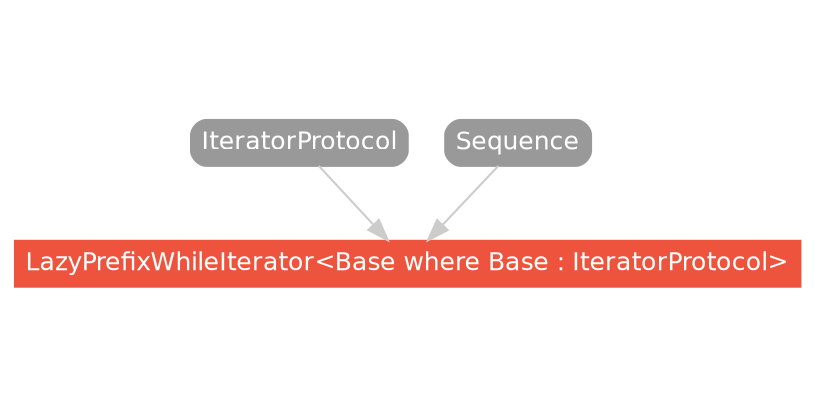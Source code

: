 strict digraph "LazyPrefixWhileIterator<Base where Base : IteratorProtocol> - Type Hierarchy - SwiftDoc.org" {
    pad="0.1,0.8"
    node [shape=box, style="filled,rounded", color="#999999", fillcolor="#999999", fontcolor=white, fontname=Helvetica, fontnames="Helvetica,sansserif", fontsize=12, margin="0.07,0.05", height="0.3"]
    edge [color="#cccccc"]
    "IteratorProtocol" [URL="/protocol/IteratorProtocol/hierarchy/"]
    "LazyPrefixWhileIterator<Base where Base : IteratorProtocol>" [URL="/type/LazyPrefixWhileIterator/", style="filled", fillcolor="#ee543d", color="#ee543d"]
    "Sequence" [URL="/protocol/Sequence/hierarchy/"]    "IteratorProtocol" -> "LazyPrefixWhileIterator<Base where Base : IteratorProtocol>"
    "Sequence" -> "LazyPrefixWhileIterator<Base where Base : IteratorProtocol>"
    subgraph Types {
        rank = max; "LazyPrefixWhileIterator<Base where Base : IteratorProtocol>";
    }
}